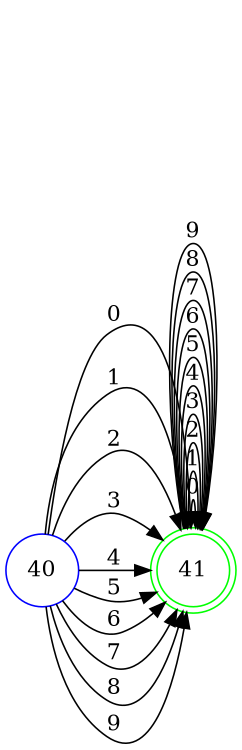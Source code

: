 digraph finite_state_machine {
graph [ dpi = 400 ];
rankdir=LR;
size="8,5"
node [shape = circle];
40 [label="40" color="black" shape="circle"]
40 -> 41 [label="0"]
40 -> 41 [label="1"]
40 -> 41 [label="2"]
40 -> 41 [label="3"]
40 -> 41 [label="4"]
40 -> 41 [label="5"]
40 -> 41 [label="6"]
40 -> 41 [label="7"]
40 -> 41 [label="8"]
40 -> 41 [label="9"]
40 [color="blue"]
41 [label="41" color="green" shape="doublecircle"]
41 -> 41 [label="0"]
41 -> 41 [label="1"]
41 -> 41 [label="2"]
41 -> 41 [label="3"]
41 -> 41 [label="4"]
41 -> 41 [label="5"]
41 -> 41 [label="6"]
41 -> 41 [label="7"]
41 -> 41 [label="8"]
41 -> 41 [label="9"]
}